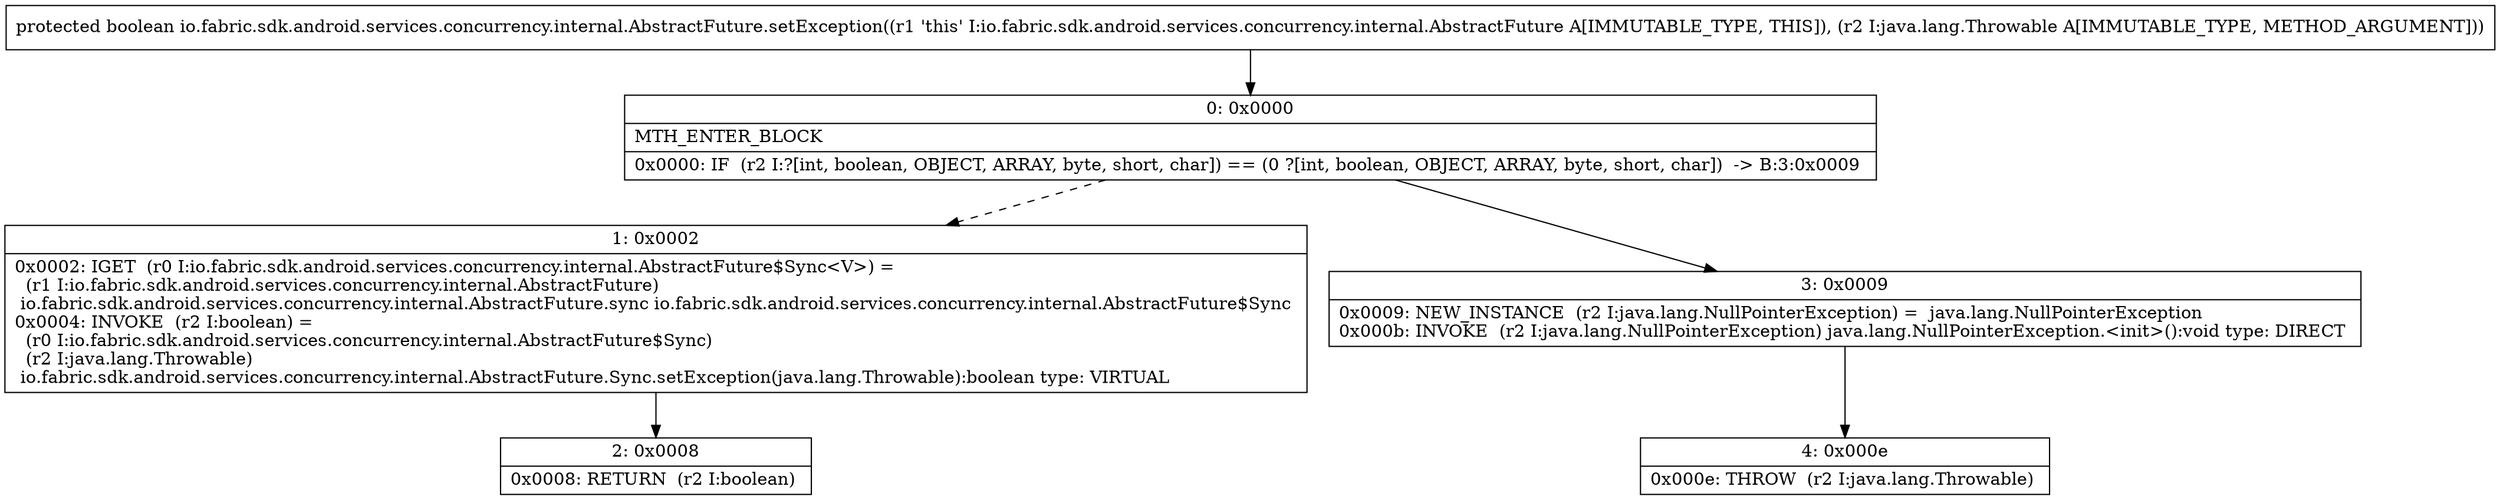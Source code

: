 digraph "CFG forio.fabric.sdk.android.services.concurrency.internal.AbstractFuture.setException(Ljava\/lang\/Throwable;)Z" {
Node_0 [shape=record,label="{0\:\ 0x0000|MTH_ENTER_BLOCK\l|0x0000: IF  (r2 I:?[int, boolean, OBJECT, ARRAY, byte, short, char]) == (0 ?[int, boolean, OBJECT, ARRAY, byte, short, char])  \-\> B:3:0x0009 \l}"];
Node_1 [shape=record,label="{1\:\ 0x0002|0x0002: IGET  (r0 I:io.fabric.sdk.android.services.concurrency.internal.AbstractFuture$Sync\<V\>) = \l  (r1 I:io.fabric.sdk.android.services.concurrency.internal.AbstractFuture)\l io.fabric.sdk.android.services.concurrency.internal.AbstractFuture.sync io.fabric.sdk.android.services.concurrency.internal.AbstractFuture$Sync \l0x0004: INVOKE  (r2 I:boolean) = \l  (r0 I:io.fabric.sdk.android.services.concurrency.internal.AbstractFuture$Sync)\l  (r2 I:java.lang.Throwable)\l io.fabric.sdk.android.services.concurrency.internal.AbstractFuture.Sync.setException(java.lang.Throwable):boolean type: VIRTUAL \l}"];
Node_2 [shape=record,label="{2\:\ 0x0008|0x0008: RETURN  (r2 I:boolean) \l}"];
Node_3 [shape=record,label="{3\:\ 0x0009|0x0009: NEW_INSTANCE  (r2 I:java.lang.NullPointerException) =  java.lang.NullPointerException \l0x000b: INVOKE  (r2 I:java.lang.NullPointerException) java.lang.NullPointerException.\<init\>():void type: DIRECT \l}"];
Node_4 [shape=record,label="{4\:\ 0x000e|0x000e: THROW  (r2 I:java.lang.Throwable) \l}"];
MethodNode[shape=record,label="{protected boolean io.fabric.sdk.android.services.concurrency.internal.AbstractFuture.setException((r1 'this' I:io.fabric.sdk.android.services.concurrency.internal.AbstractFuture A[IMMUTABLE_TYPE, THIS]), (r2 I:java.lang.Throwable A[IMMUTABLE_TYPE, METHOD_ARGUMENT])) }"];
MethodNode -> Node_0;
Node_0 -> Node_1[style=dashed];
Node_0 -> Node_3;
Node_1 -> Node_2;
Node_3 -> Node_4;
}

